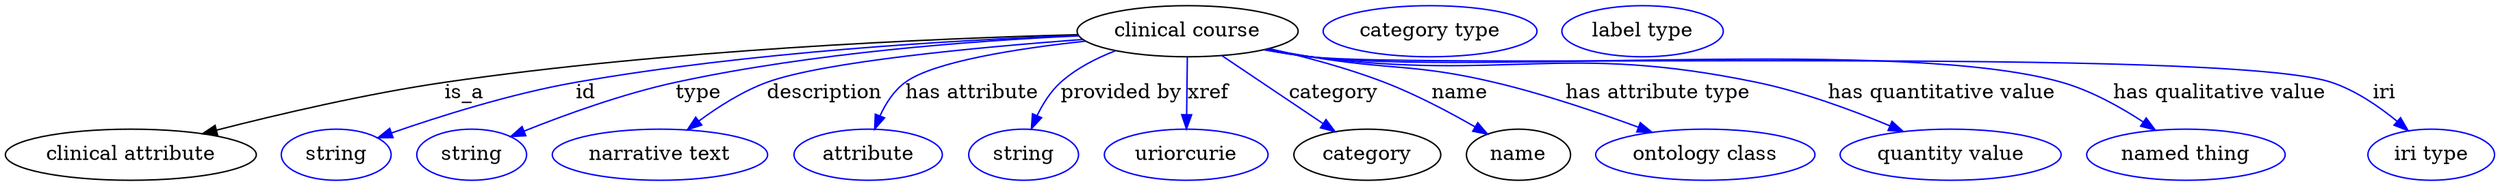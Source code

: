 digraph {
	graph [bb="0,0,1742.9,123"];
	node [label="\N"];
	"clinical course"	[height=0.5,
		label="clinical course",
		pos="826.74,105",
		width=2.1484];
	"clinical attribute"	[height=0.5,
		pos="87.742,18",
		width=2.4373];
	"clinical course" -> "clinical attribute"	[label=is_a,
		lp="321.74,61.5",
		pos="e,138,32.78 749.84,102.56 648.17,99.801 463.67,91.834 307.74,69 253.09,60.997 191.89,46.639 147.95,35.356"];
	id	[color=blue,
		height=0.5,
		label=string,
		pos="231.74,18",
		width=1.0652];
	"clinical course" -> id	[color=blue,
		label=id,
		lp="406.74,61.5",
		pos="e,260.69,29.825 750.22,102.02 664.34,98.813 521.14,90.474 399.74,69 354.33,60.968 303.81,44.924 270.15,33.169",
		style=solid];
	type	[color=blue,
		height=0.5,
		label=string,
		pos="326.74,18",
		width=1.0652];
	"clinical course" -> type	[color=blue,
		label=type,
		lp="484.74,61.5",
		pos="e,353.92,30.794 750.49,101.84 677.44,98.531 564.48,90.161 468.74,69 431.99,60.876 391.65,46.068 363.39,34.668",
		style=solid];
	description	[color=blue,
		height=0.5,
		label="narrative text",
		pos="458.74,18",
		width=2.0943];
	"clinical course" -> description	[color=blue,
		label=description,
		lp="572.24,61.5",
		pos="e,477.43,35.594 753.13,99.301 679.26,93.866 570.97,83.735 531.74,69 515.11,62.752 498.6,51.943 485.51,41.97",
		style=solid];
	"has attribute"	[color=blue,
		height=0.5,
		label=attribute,
		pos="603.74,18",
		width=1.4443];
	"clinical course" -> "has attribute"	[color=blue,
		label="has attribute",
		lp="675.74,61.5",
		pos="e,607.94,35.971 755.23,98.122 706.94,92.905 648.54,83.77 628.74,69 620.94,63.181 615.42,54.25 611.58,45.537",
		style=solid];
	"provided by"	[color=blue,
		height=0.5,
		label=string,
		pos="711.74,18",
		width=1.0652];
	"clinical course" -> "provided by"	[color=blue,
		label="provided by",
		lp="780.24,61.5",
		pos="e,717.19,36.267 776.09,91.194 762.51,85.967 748.6,78.776 737.74,69 730.66,62.627 725.21,53.869 721.17,45.463",
		style=solid];
	xref	[color=blue,
		height=0.5,
		label=uriorcurie,
		pos="825.74,18",
		width=1.5887];
	"clinical course" -> xref	[color=blue,
		label=xref,
		lp="841.24,61.5",
		pos="e,825.94,36.175 826.54,86.799 826.4,75.163 826.22,59.548 826.06,46.237",
		style=solid];
	category	[height=0.5,
		pos="952.74,18",
		width=1.4263];
	"clinical course" -> category	[color=blue,
		label=category,
		lp="929.24,61.5",
		pos="e,930.11,34.27 850.74,87.812 870.91,74.205 899.88,54.664 921.79,39.881",
		style=solid];
	name	[height=0.5,
		pos="1058.7,18",
		width=1.011];
	"clinical course" -> name	[color=blue,
		label=name,
		lp="1017.7,61.5",
		pos="e,1037,32.48 883.76,92.782 909.01,86.992 938.8,79.019 964.74,69 986.77,60.492 1010.2,48.026 1028.2,37.671",
		style=solid];
	"has attribute type"	[color=blue,
		height=0.5,
		label="ontology class",
		pos="1189.7,18",
		width=2.1304];
	"clinical course" -> "has attribute type"	[color=blue,
		label="has attribute type",
		lp="1156.7,61.5",
		pos="e,1152.3,33.829 882.63,92.476 892.64,90.548 902.99,88.643 912.74,87 969.83,77.383 985.41,82.322 1041.7,69 1076.2,60.841 1114.1,47.977 \
1142.9,37.341",
		style=solid];
	"has quantitative value"	[color=blue,
		height=0.5,
		label="quantity value",
		pos="1361.7,18",
		width=2.1484];
	"clinical course" -> "has quantitative value"	[color=blue,
		label="has quantitative value",
		lp="1355.7,61.5",
		pos="e,1328.5,34.383 881.15,92.07 891.59,90.114 902.48,88.304 912.74,87 1051,69.448 1089.3,97.348 1225.7,69 1258,62.299 1292.8,49.375 \
1319.2,38.346",
		style=solid];
	"has qualitative value"	[color=blue,
		height=0.5,
		label="named thing",
		pos="1526.7,18",
		width=1.9318];
	"clinical course" -> "has qualitative value"	[color=blue,
		label="has qualitative value",
		lp="1550.2,61.5",
		pos="e,1505.2,35.385 880.67,91.962 891.25,89.99 902.31,88.201 912.74,87 1029.2,73.595 1327.1,101.14 1439.7,69 1460.1,63.194 1480.7,51.636 \
1496.8,41.094",
		style=solid];
	iri	[color=blue,
		height=0.5,
		label="iri type",
		pos="1698.7,18",
		width=1.2277];
	"clinical course" -> iri	[color=blue,
		label=iri,
		lp="1665.7,61.5",
		pos="e,1682.5,34.931 880.2,91.973 890.92,89.973 902.15,88.171 912.74,87 991.84,78.252 1553.3,94.237 1628.7,69 1645.7,63.328 1662.1,52.019 \
1674.8,41.59",
		style=solid];
	"named thing_category"	[color=blue,
		height=0.5,
		label="category type",
		pos="996.74,105",
		width=2.0762];
	attribute_name	[color=blue,
		height=0.5,
		label="label type",
		pos="1145.7,105",
		width=1.5707];
}
